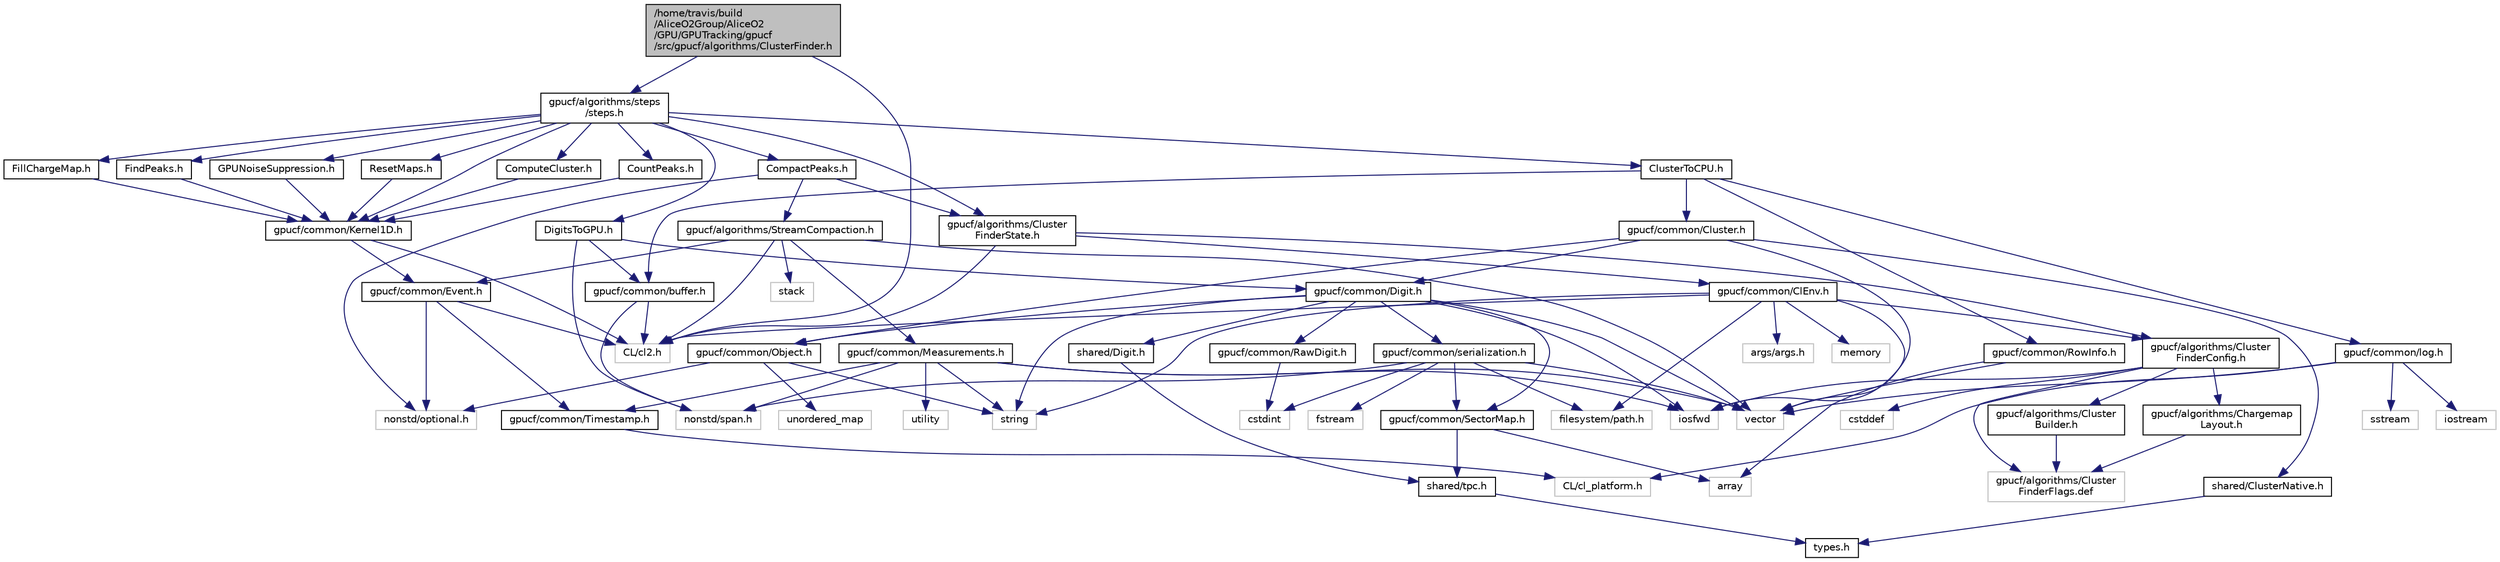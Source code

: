 digraph "/home/travis/build/AliceO2Group/AliceO2/GPU/GPUTracking/gpucf/src/gpucf/algorithms/ClusterFinder.h"
{
 // INTERACTIVE_SVG=YES
  bgcolor="transparent";
  edge [fontname="Helvetica",fontsize="10",labelfontname="Helvetica",labelfontsize="10"];
  node [fontname="Helvetica",fontsize="10",shape=record];
  Node1 [label="/home/travis/build\l/AliceO2Group/AliceO2\l/GPU/GPUTracking/gpucf\l/src/gpucf/algorithms/ClusterFinder.h",height=0.2,width=0.4,color="black", fillcolor="grey75", style="filled", fontcolor="black"];
  Node1 -> Node2 [color="midnightblue",fontsize="10",style="solid",fontname="Helvetica"];
  Node2 [label="gpucf/algorithms/steps\l/steps.h",height=0.2,width=0.4,color="black",URL="$d3/d45/steps_8h.html"];
  Node2 -> Node3 [color="midnightblue",fontsize="10",style="solid",fontname="Helvetica"];
  Node3 [label="gpucf/algorithms/Cluster\lFinderState.h",height=0.2,width=0.4,color="black",URL="$de/de6/ClusterFinderState_8h.html"];
  Node3 -> Node4 [color="midnightblue",fontsize="10",style="solid",fontname="Helvetica"];
  Node4 [label="gpucf/algorithms/Cluster\lFinderConfig.h",height=0.2,width=0.4,color="black",URL="$da/dac/ClusterFinderConfig_8h.html"];
  Node4 -> Node5 [color="midnightblue",fontsize="10",style="solid",fontname="Helvetica"];
  Node5 [label="gpucf/algorithms/Chargemap\lLayout.h",height=0.2,width=0.4,color="black",URL="$dc/db2/ChargemapLayout_8h.html"];
  Node5 -> Node6 [color="midnightblue",fontsize="10",style="solid",fontname="Helvetica"];
  Node6 [label="gpucf/algorithms/Cluster\lFinderFlags.def",height=0.2,width=0.4,color="grey75"];
  Node4 -> Node7 [color="midnightblue",fontsize="10",style="solid",fontname="Helvetica"];
  Node7 [label="gpucf/algorithms/Cluster\lBuilder.h",height=0.2,width=0.4,color="black",URL="$d4/d9b/ClusterBuilder_8h.html"];
  Node7 -> Node6 [color="midnightblue",fontsize="10",style="solid",fontname="Helvetica"];
  Node4 -> Node8 [color="midnightblue",fontsize="10",style="solid",fontname="Helvetica"];
  Node8 [label="cstddef",height=0.2,width=0.4,color="grey75"];
  Node4 -> Node9 [color="midnightblue",fontsize="10",style="solid",fontname="Helvetica"];
  Node9 [label="iosfwd",height=0.2,width=0.4,color="grey75"];
  Node4 -> Node6 [color="midnightblue",fontsize="10",style="solid",fontname="Helvetica"];
  Node3 -> Node10 [color="midnightblue",fontsize="10",style="solid",fontname="Helvetica"];
  Node10 [label="gpucf/common/ClEnv.h",height=0.2,width=0.4,color="black",URL="$da/d41/ClEnv_8h.html"];
  Node10 -> Node4 [color="midnightblue",fontsize="10",style="solid",fontname="Helvetica"];
  Node10 -> Node11 [color="midnightblue",fontsize="10",style="solid",fontname="Helvetica"];
  Node11 [label="CL/cl2.h",height=0.2,width=0.4,color="grey75"];
  Node10 -> Node12 [color="midnightblue",fontsize="10",style="solid",fontname="Helvetica"];
  Node12 [label="args/args.h",height=0.2,width=0.4,color="grey75"];
  Node10 -> Node13 [color="midnightblue",fontsize="10",style="solid",fontname="Helvetica"];
  Node13 [label="filesystem/path.h",height=0.2,width=0.4,color="grey75"];
  Node10 -> Node14 [color="midnightblue",fontsize="10",style="solid",fontname="Helvetica"];
  Node14 [label="memory",height=0.2,width=0.4,color="grey75"];
  Node10 -> Node15 [color="midnightblue",fontsize="10",style="solid",fontname="Helvetica"];
  Node15 [label="string",height=0.2,width=0.4,color="grey75"];
  Node10 -> Node16 [color="midnightblue",fontsize="10",style="solid",fontname="Helvetica"];
  Node16 [label="vector",height=0.2,width=0.4,color="grey75"];
  Node3 -> Node11 [color="midnightblue",fontsize="10",style="solid",fontname="Helvetica"];
  Node2 -> Node17 [color="midnightblue",fontsize="10",style="solid",fontname="Helvetica"];
  Node17 [label="gpucf/common/Kernel1D.h",height=0.2,width=0.4,color="black",URL="$d9/da0/Kernel1D_8h.html"];
  Node17 -> Node18 [color="midnightblue",fontsize="10",style="solid",fontname="Helvetica"];
  Node18 [label="gpucf/common/Event.h",height=0.2,width=0.4,color="black",URL="$d6/d8d/Event_8h.html"];
  Node18 -> Node19 [color="midnightblue",fontsize="10",style="solid",fontname="Helvetica"];
  Node19 [label="gpucf/common/Timestamp.h",height=0.2,width=0.4,color="black",URL="$d7/d66/Timestamp_8h.html"];
  Node19 -> Node20 [color="midnightblue",fontsize="10",style="solid",fontname="Helvetica"];
  Node20 [label="CL/cl_platform.h",height=0.2,width=0.4,color="grey75"];
  Node18 -> Node21 [color="midnightblue",fontsize="10",style="solid",fontname="Helvetica"];
  Node21 [label="nonstd/optional.h",height=0.2,width=0.4,color="grey75"];
  Node18 -> Node11 [color="midnightblue",fontsize="10",style="solid",fontname="Helvetica"];
  Node17 -> Node11 [color="midnightblue",fontsize="10",style="solid",fontname="Helvetica"];
  Node2 -> Node22 [color="midnightblue",fontsize="10",style="solid",fontname="Helvetica"];
  Node22 [label="ClusterToCPU.h",height=0.2,width=0.4,color="black",URL="$dc/dd3/ClusterToCPU_8h.html"];
  Node22 -> Node23 [color="midnightblue",fontsize="10",style="solid",fontname="Helvetica"];
  Node23 [label="gpucf/common/buffer.h",height=0.2,width=0.4,color="black",URL="$d5/d08/buffer_8h.html"];
  Node23 -> Node24 [color="midnightblue",fontsize="10",style="solid",fontname="Helvetica"];
  Node24 [label="nonstd/span.h",height=0.2,width=0.4,color="grey75"];
  Node23 -> Node11 [color="midnightblue",fontsize="10",style="solid",fontname="Helvetica"];
  Node22 -> Node25 [color="midnightblue",fontsize="10",style="solid",fontname="Helvetica"];
  Node25 [label="gpucf/common/Cluster.h",height=0.2,width=0.4,color="black",URL="$d1/d5c/GPU_2GPUTracking_2gpucf_2src_2gpucf_2common_2Cluster_8h.html"];
  Node25 -> Node26 [color="midnightblue",fontsize="10",style="solid",fontname="Helvetica"];
  Node26 [label="gpucf/common/Digit.h",height=0.2,width=0.4,color="black",URL="$d4/db0/GPU_2GPUTracking_2gpucf_2src_2gpucf_2common_2Digit_8h.html"];
  Node26 -> Node27 [color="midnightblue",fontsize="10",style="solid",fontname="Helvetica"];
  Node27 [label="gpucf/common/Object.h",height=0.2,width=0.4,color="black",URL="$db/dbf/Object_8h.html"];
  Node27 -> Node21 [color="midnightblue",fontsize="10",style="solid",fontname="Helvetica"];
  Node27 -> Node15 [color="midnightblue",fontsize="10",style="solid",fontname="Helvetica"];
  Node27 -> Node28 [color="midnightblue",fontsize="10",style="solid",fontname="Helvetica"];
  Node28 [label="unordered_map",height=0.2,width=0.4,color="grey75"];
  Node26 -> Node29 [color="midnightblue",fontsize="10",style="solid",fontname="Helvetica"];
  Node29 [label="gpucf/common/RawDigit.h",height=0.2,width=0.4,color="black",URL="$d9/d5a/RawDigit_8h.html"];
  Node29 -> Node30 [color="midnightblue",fontsize="10",style="solid",fontname="Helvetica"];
  Node30 [label="cstdint",height=0.2,width=0.4,color="grey75"];
  Node26 -> Node31 [color="midnightblue",fontsize="10",style="solid",fontname="Helvetica"];
  Node31 [label="gpucf/common/SectorMap.h",height=0.2,width=0.4,color="black",URL="$d9/dfc/SectorMap_8h.html"];
  Node31 -> Node32 [color="midnightblue",fontsize="10",style="solid",fontname="Helvetica"];
  Node32 [label="shared/tpc.h",height=0.2,width=0.4,color="black",URL="$d9/d09/tpc_8h.html"];
  Node32 -> Node33 [color="midnightblue",fontsize="10",style="solid",fontname="Helvetica"];
  Node33 [label="types.h",height=0.2,width=0.4,color="black",URL="$d9/d49/types_8h.html"];
  Node31 -> Node34 [color="midnightblue",fontsize="10",style="solid",fontname="Helvetica"];
  Node34 [label="array",height=0.2,width=0.4,color="grey75"];
  Node26 -> Node35 [color="midnightblue",fontsize="10",style="solid",fontname="Helvetica"];
  Node35 [label="gpucf/common/serialization.h",height=0.2,width=0.4,color="black",URL="$dd/d50/serialization_8h.html"];
  Node35 -> Node31 [color="midnightblue",fontsize="10",style="solid",fontname="Helvetica"];
  Node35 -> Node13 [color="midnightblue",fontsize="10",style="solid",fontname="Helvetica"];
  Node35 -> Node24 [color="midnightblue",fontsize="10",style="solid",fontname="Helvetica"];
  Node35 -> Node30 [color="midnightblue",fontsize="10",style="solid",fontname="Helvetica"];
  Node35 -> Node36 [color="midnightblue",fontsize="10",style="solid",fontname="Helvetica"];
  Node36 [label="fstream",height=0.2,width=0.4,color="grey75"];
  Node35 -> Node16 [color="midnightblue",fontsize="10",style="solid",fontname="Helvetica"];
  Node26 -> Node37 [color="midnightblue",fontsize="10",style="solid",fontname="Helvetica"];
  Node37 [label="shared/Digit.h",height=0.2,width=0.4,color="black",URL="$d0/d95/GPU_2GPUTracking_2gpucf_2cl_2shared_2Digit_8h.html"];
  Node37 -> Node32 [color="midnightblue",fontsize="10",style="solid",fontname="Helvetica"];
  Node26 -> Node9 [color="midnightblue",fontsize="10",style="solid",fontname="Helvetica"];
  Node26 -> Node15 [color="midnightblue",fontsize="10",style="solid",fontname="Helvetica"];
  Node26 -> Node16 [color="midnightblue",fontsize="10",style="solid",fontname="Helvetica"];
  Node25 -> Node27 [color="midnightblue",fontsize="10",style="solid",fontname="Helvetica"];
  Node25 -> Node38 [color="midnightblue",fontsize="10",style="solid",fontname="Helvetica"];
  Node38 [label="shared/ClusterNative.h",height=0.2,width=0.4,color="black",URL="$da/d24/GPU_2GPUTracking_2gpucf_2cl_2shared_2ClusterNative_8h.html"];
  Node38 -> Node33 [color="midnightblue",fontsize="10",style="solid",fontname="Helvetica"];
  Node25 -> Node9 [color="midnightblue",fontsize="10",style="solid",fontname="Helvetica"];
  Node22 -> Node39 [color="midnightblue",fontsize="10",style="solid",fontname="Helvetica"];
  Node39 [label="gpucf/common/log.h",height=0.2,width=0.4,color="black",URL="$d7/d7f/log_8h.html"];
  Node39 -> Node40 [color="midnightblue",fontsize="10",style="solid",fontname="Helvetica"];
  Node40 [label="iostream",height=0.2,width=0.4,color="grey75"];
  Node39 -> Node41 [color="midnightblue",fontsize="10",style="solid",fontname="Helvetica"];
  Node41 [label="sstream",height=0.2,width=0.4,color="grey75"];
  Node39 -> Node16 [color="midnightblue",fontsize="10",style="solid",fontname="Helvetica"];
  Node39 -> Node20 [color="midnightblue",fontsize="10",style="solid",fontname="Helvetica"];
  Node22 -> Node42 [color="midnightblue",fontsize="10",style="solid",fontname="Helvetica"];
  Node42 [label="gpucf/common/RowInfo.h",height=0.2,width=0.4,color="black",URL="$d9/d46/RowInfo_8h.html"];
  Node42 -> Node34 [color="midnightblue",fontsize="10",style="solid",fontname="Helvetica"];
  Node42 -> Node16 [color="midnightblue",fontsize="10",style="solid",fontname="Helvetica"];
  Node2 -> Node43 [color="midnightblue",fontsize="10",style="solid",fontname="Helvetica"];
  Node43 [label="CompactPeaks.h",height=0.2,width=0.4,color="black",URL="$d8/d2a/CompactPeaks_8h.html"];
  Node43 -> Node3 [color="midnightblue",fontsize="10",style="solid",fontname="Helvetica"];
  Node43 -> Node44 [color="midnightblue",fontsize="10",style="solid",fontname="Helvetica"];
  Node44 [label="gpucf/algorithms/StreamCompaction.h",height=0.2,width=0.4,color="black",URL="$da/dee/StreamCompaction_8h.html"];
  Node44 -> Node18 [color="midnightblue",fontsize="10",style="solid",fontname="Helvetica"];
  Node44 -> Node45 [color="midnightblue",fontsize="10",style="solid",fontname="Helvetica"];
  Node45 [label="gpucf/common/Measurements.h",height=0.2,width=0.4,color="black",URL="$d7/d88/Measurements_8h.html"];
  Node45 -> Node19 [color="midnightblue",fontsize="10",style="solid",fontname="Helvetica"];
  Node45 -> Node24 [color="midnightblue",fontsize="10",style="solid",fontname="Helvetica"];
  Node45 -> Node9 [color="midnightblue",fontsize="10",style="solid",fontname="Helvetica"];
  Node45 -> Node15 [color="midnightblue",fontsize="10",style="solid",fontname="Helvetica"];
  Node45 -> Node46 [color="midnightblue",fontsize="10",style="solid",fontname="Helvetica"];
  Node46 [label="utility",height=0.2,width=0.4,color="grey75"];
  Node45 -> Node16 [color="midnightblue",fontsize="10",style="solid",fontname="Helvetica"];
  Node44 -> Node11 [color="midnightblue",fontsize="10",style="solid",fontname="Helvetica"];
  Node44 -> Node47 [color="midnightblue",fontsize="10",style="solid",fontname="Helvetica"];
  Node47 [label="stack",height=0.2,width=0.4,color="grey75"];
  Node44 -> Node16 [color="midnightblue",fontsize="10",style="solid",fontname="Helvetica"];
  Node43 -> Node21 [color="midnightblue",fontsize="10",style="solid",fontname="Helvetica"];
  Node2 -> Node48 [color="midnightblue",fontsize="10",style="solid",fontname="Helvetica"];
  Node48 [label="ComputeCluster.h",height=0.2,width=0.4,color="black",URL="$dd/d66/ComputeCluster_8h.html"];
  Node48 -> Node17 [color="midnightblue",fontsize="10",style="solid",fontname="Helvetica"];
  Node2 -> Node49 [color="midnightblue",fontsize="10",style="solid",fontname="Helvetica"];
  Node49 [label="CountPeaks.h",height=0.2,width=0.4,color="black",URL="$d2/d0e/CountPeaks_8h.html"];
  Node49 -> Node17 [color="midnightblue",fontsize="10",style="solid",fontname="Helvetica"];
  Node2 -> Node50 [color="midnightblue",fontsize="10",style="solid",fontname="Helvetica"];
  Node50 [label="DigitsToGPU.h",height=0.2,width=0.4,color="black",URL="$d1/dd8/DigitsToGPU_8h.html"];
  Node50 -> Node23 [color="midnightblue",fontsize="10",style="solid",fontname="Helvetica"];
  Node50 -> Node26 [color="midnightblue",fontsize="10",style="solid",fontname="Helvetica"];
  Node50 -> Node24 [color="midnightblue",fontsize="10",style="solid",fontname="Helvetica"];
  Node2 -> Node51 [color="midnightblue",fontsize="10",style="solid",fontname="Helvetica"];
  Node51 [label="FillChargeMap.h",height=0.2,width=0.4,color="black",URL="$da/d5d/FillChargeMap_8h.html"];
  Node51 -> Node17 [color="midnightblue",fontsize="10",style="solid",fontname="Helvetica"];
  Node2 -> Node52 [color="midnightblue",fontsize="10",style="solid",fontname="Helvetica"];
  Node52 [label="FindPeaks.h",height=0.2,width=0.4,color="black",URL="$db/dc8/FindPeaks_8h.html"];
  Node52 -> Node17 [color="midnightblue",fontsize="10",style="solid",fontname="Helvetica"];
  Node2 -> Node53 [color="midnightblue",fontsize="10",style="solid",fontname="Helvetica"];
  Node53 [label="GPUNoiseSuppression.h",height=0.2,width=0.4,color="black",URL="$d2/db1/GPUNoiseSuppression_8h.html"];
  Node53 -> Node17 [color="midnightblue",fontsize="10",style="solid",fontname="Helvetica"];
  Node2 -> Node54 [color="midnightblue",fontsize="10",style="solid",fontname="Helvetica"];
  Node54 [label="ResetMaps.h",height=0.2,width=0.4,color="black",URL="$da/d63/ResetMaps_8h.html"];
  Node54 -> Node17 [color="midnightblue",fontsize="10",style="solid",fontname="Helvetica"];
  Node1 -> Node11 [color="midnightblue",fontsize="10",style="solid",fontname="Helvetica"];
}
